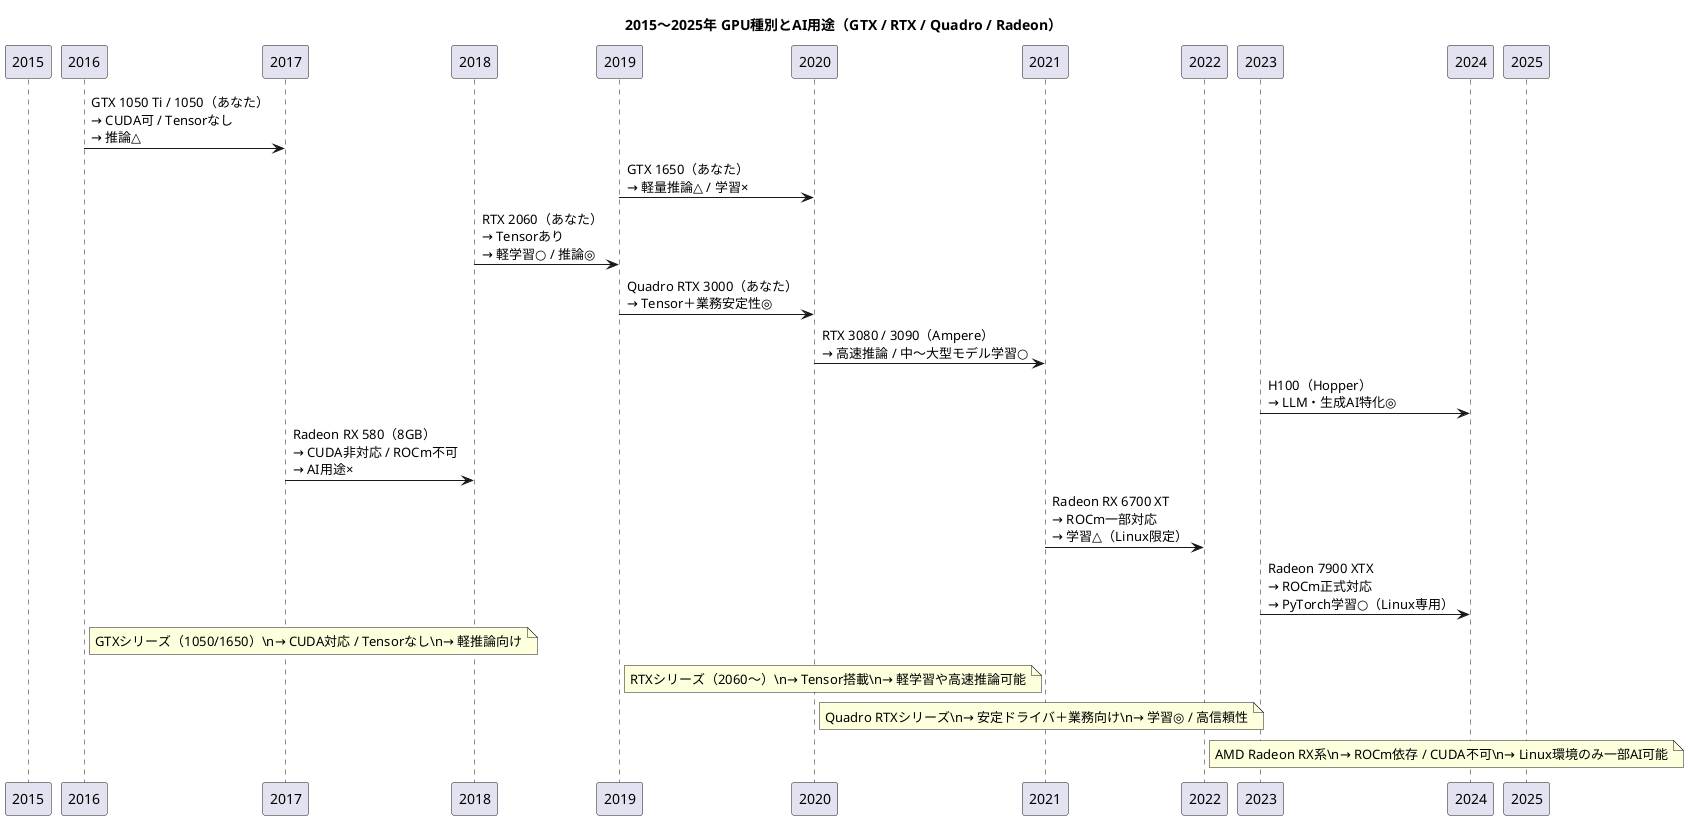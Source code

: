 @startuml
title 2015〜2025年 GPU種別とAI用途（GTX / RTX / Quadro / Radeon）

participant "2015" as Y2015
participant "2016" as Y2016
participant "2017" as Y2017
participant "2018" as Y2018
participant "2019" as Y2019
participant "2020" as Y2020
participant "2021" as Y2021
participant "2022" as Y2022
participant "2023" as Y2023
participant "2024" as Y2024
participant "2025" as Y2025

' ----- GTX時代 -----
Y2016 -> Y2017 : GTX 1050 Ti / 1050（あなた）\n→ CUDA可 / Tensorなし\n→ 推論△
Y2019 -> Y2020 : GTX 1650（あなた）\n→ 軽量推論△ / 学習×

' ----- RTX時代（Turing） -----
Y2018 -> Y2019 : RTX 2060（あなた）\n→ Tensorあり\n→ 軽学習○ / 推論◎
Y2019 -> Y2020 : Quadro RTX 3000（あなた）\n→ Tensor＋業務安定性◎

' ----- Ampere世代以降 -----
Y2020 -> Y2021 : RTX 3080 / 3090（Ampere）\n→ 高速推論 / 中〜大型モデル学習○
Y2023 -> Y2024 : H100（Hopper）\n→ LLM・生成AI特化◎

' ----- Radeon系列（AMD） -----
Y2017 -> Y2018 : Radeon RX 580（8GB）\n→ CUDA非対応 / ROCm不可\n→ AI用途×
Y2021 -> Y2022 : Radeon RX 6700 XT\n→ ROCm一部対応\n→ 学習△（Linux限定）
Y2023 -> Y2024 : Radeon 7900 XTX\n→ ROCm正式対応\n→ PyTorch学習○（Linux専用）

note right of Y2016
GTXシリーズ（1050/1650）\n→ CUDA対応 / Tensorなし\n→ 軽推論向け
end note

note right of Y2019
RTXシリーズ（2060〜）\n→ Tensor搭載\n→ 軽学習や高速推論可能
end note

note right of Y2020
Quadro RTXシリーズ\n→ 安定ドライバ＋業務向け\n→ 学習◎ / 高信頼性
end note

note right of Y2022
AMD Radeon RX系\n→ ROCm依存 / CUDA不可\n→ Linux環境のみ一部AI可能
end note

@enduml